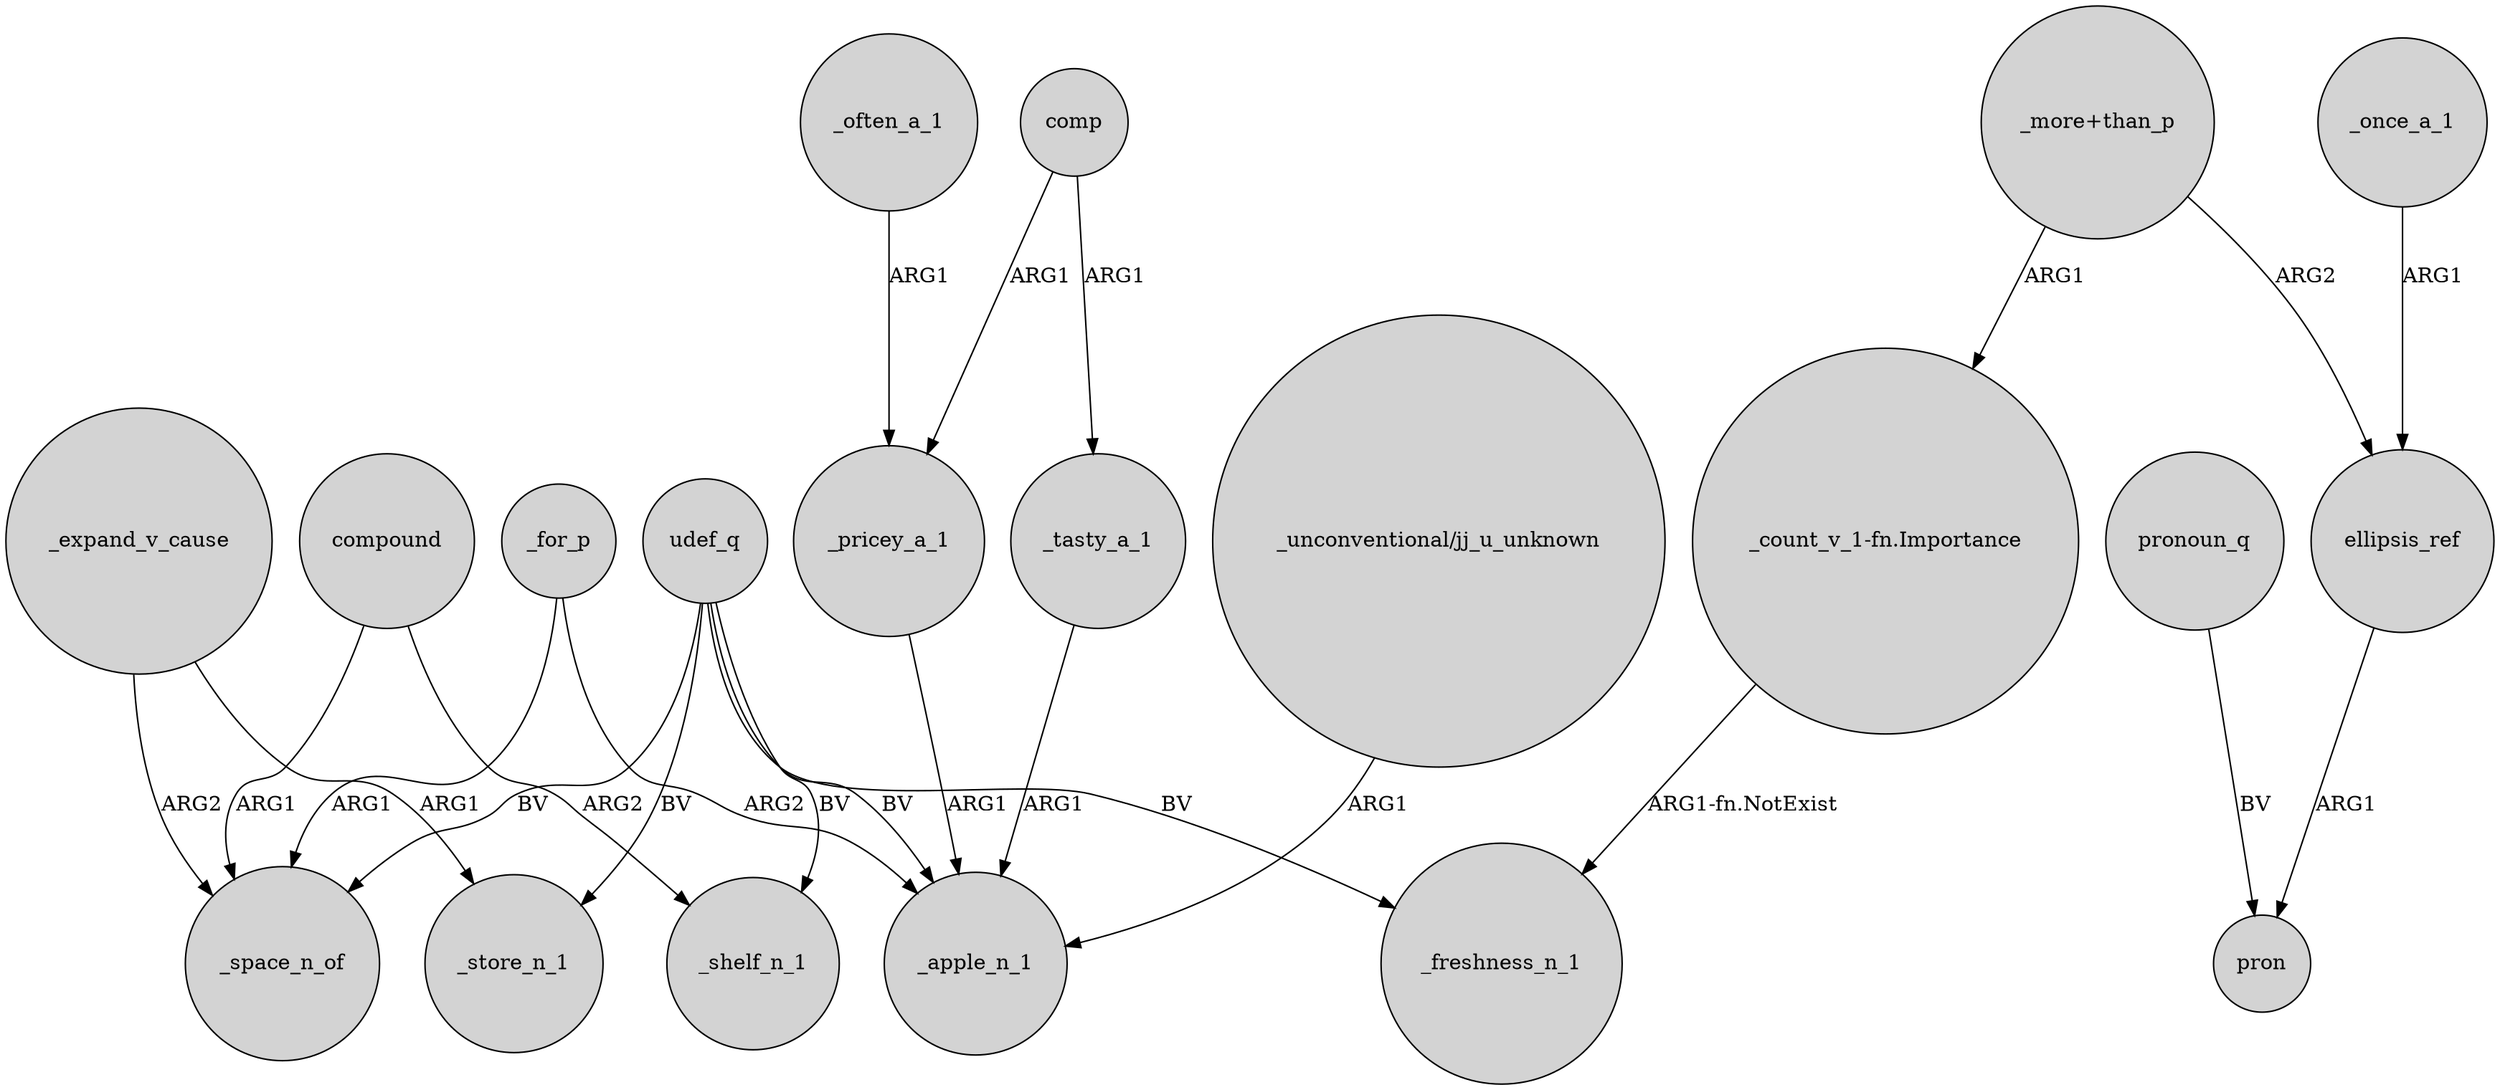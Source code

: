 digraph {
	node [shape=circle style=filled]
	_expand_v_cause -> _store_n_1 [label=ARG1]
	"_more+than_p" -> ellipsis_ref [label=ARG2]
	_for_p -> _space_n_of [label=ARG1]
	_once_a_1 -> ellipsis_ref [label=ARG1]
	_pricey_a_1 -> _apple_n_1 [label=ARG1]
	compound -> _shelf_n_1 [label=ARG2]
	"_unconventional/jj_u_unknown" -> _apple_n_1 [label=ARG1]
	udef_q -> _shelf_n_1 [label=BV]
	ellipsis_ref -> pron [label=ARG1]
	"_more+than_p" -> "_count_v_1-fn.Importance" [label=ARG1]
	comp -> _pricey_a_1 [label=ARG1]
	_tasty_a_1 -> _apple_n_1 [label=ARG1]
	pronoun_q -> pron [label=BV]
	udef_q -> _space_n_of [label=BV]
	_for_p -> _apple_n_1 [label=ARG2]
	"_count_v_1-fn.Importance" -> _freshness_n_1 [label="ARG1-fn.NotExist"]
	_expand_v_cause -> _space_n_of [label=ARG2]
	compound -> _space_n_of [label=ARG1]
	udef_q -> _apple_n_1 [label=BV]
	comp -> _tasty_a_1 [label=ARG1]
	_often_a_1 -> _pricey_a_1 [label=ARG1]
	udef_q -> _store_n_1 [label=BV]
	udef_q -> _freshness_n_1 [label=BV]
}
